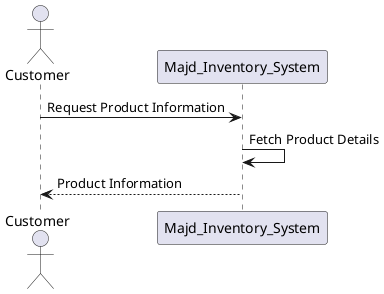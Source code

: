 
@startuml view_product_info

actor Customer
participant "Majd_Inventory_System" as System

Customer -> System: Request Product Information
System -> System: Fetch Product Details
System --> Customer: Product Information

@enduml
